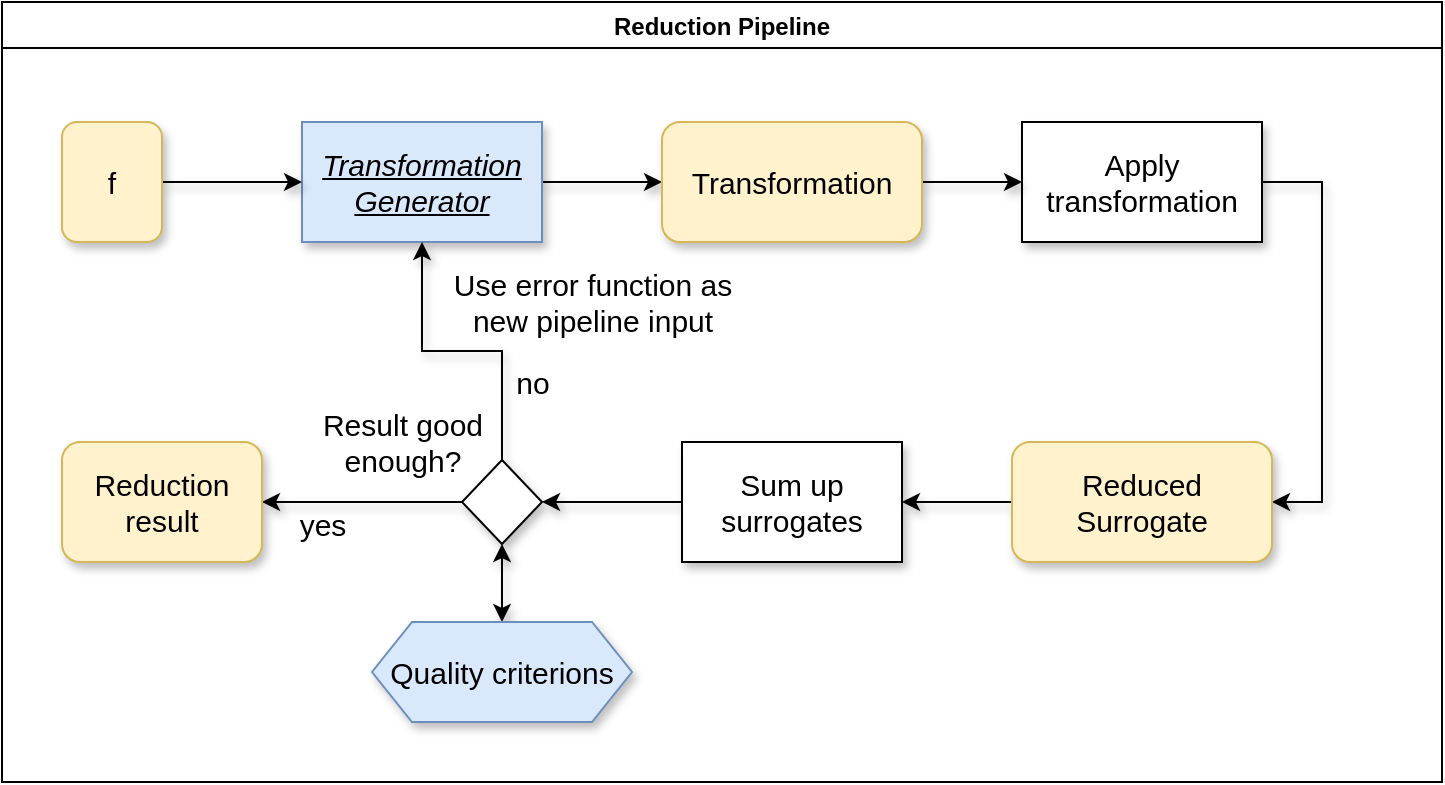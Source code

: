<mxfile version="14.6.13" type="device"><diagram id="zsj0eGG7G4dilS8PAPo8" name="Page-1"><mxGraphModel dx="1422" dy="822" grid="1" gridSize="10" guides="1" tooltips="1" connect="1" arrows="1" fold="1" page="1" pageScale="1" pageWidth="827" pageHeight="1169" math="0" shadow="0"><root><mxCell id="0"/><mxCell id="1" parent="0"/><mxCell id="kO_liUuNvjeUcvEqh1wH-4" value="Reduction Pipeline" style="swimlane;sketch=0;startSize=23;movable=0;" parent="1" vertex="1"><mxGeometry x="40" y="40" width="720" height="390" as="geometry"/></mxCell><mxCell id="kO_liUuNvjeUcvEqh1wH-11" style="edgeStyle=orthogonalEdgeStyle;rounded=0;orthogonalLoop=1;jettySize=auto;html=1;entryX=0;entryY=0.5;entryDx=0;entryDy=0;fontSize=15;shadow=1;" parent="kO_liUuNvjeUcvEqh1wH-4" source="kO_liUuNvjeUcvEqh1wH-5" target="kO_liUuNvjeUcvEqh1wH-8" edge="1"><mxGeometry relative="1" as="geometry"/></mxCell><mxCell id="kO_liUuNvjeUcvEqh1wH-5" value="&lt;i style=&quot;font-size: 15px;&quot;&gt;&lt;u style=&quot;font-size: 15px;&quot;&gt;Transformation Generator&lt;br style=&quot;font-size: 15px;&quot;&gt;&lt;/u&gt;&lt;/i&gt;" style="rounded=0;whiteSpace=wrap;html=1;sketch=0;fillColor=#dae8fc;strokeColor=#6c8ebf;fontSize=15;shadow=1;" parent="kO_liUuNvjeUcvEqh1wH-4" vertex="1"><mxGeometry x="150" y="60" width="120" height="60" as="geometry"/></mxCell><mxCell id="kO_liUuNvjeUcvEqh1wH-10" style="edgeStyle=orthogonalEdgeStyle;rounded=0;orthogonalLoop=1;jettySize=auto;html=1;entryX=0;entryY=0.5;entryDx=0;entryDy=0;fontSize=15;shadow=1;" parent="kO_liUuNvjeUcvEqh1wH-4" source="kO_liUuNvjeUcvEqh1wH-6" target="kO_liUuNvjeUcvEqh1wH-5" edge="1"><mxGeometry relative="1" as="geometry"/></mxCell><mxCell id="kO_liUuNvjeUcvEqh1wH-6" value="&lt;font style=&quot;font-size: 15px;&quot;&gt;f&lt;/font&gt;" style="rounded=1;whiteSpace=wrap;html=1;sketch=0;fillColor=#fff2cc;strokeColor=#d6b656;fontSize=15;shadow=1;" parent="kO_liUuNvjeUcvEqh1wH-4" vertex="1"><mxGeometry x="30" y="60" width="50" height="60" as="geometry"/></mxCell><mxCell id="QchdqFbllNz7ZHo0KmxO-8" style="edgeStyle=orthogonalEdgeStyle;rounded=0;orthogonalLoop=1;jettySize=auto;html=1;entryX=1;entryY=0.5;entryDx=0;entryDy=0;shadow=1;fontSize=15;" edge="1" parent="kO_liUuNvjeUcvEqh1wH-4" source="kO_liUuNvjeUcvEqh1wH-7" target="kO_liUuNvjeUcvEqh1wH-9"><mxGeometry relative="1" as="geometry"><Array as="points"><mxPoint x="660" y="90"/><mxPoint x="660" y="250"/></Array></mxGeometry></mxCell><mxCell id="kO_liUuNvjeUcvEqh1wH-7" value="Apply transformation" style="rounded=0;whiteSpace=wrap;html=1;sketch=0;fontSize=15;shadow=1;" parent="kO_liUuNvjeUcvEqh1wH-4" vertex="1"><mxGeometry x="510" y="60" width="120" height="60" as="geometry"/></mxCell><mxCell id="QchdqFbllNz7ZHo0KmxO-11" style="edgeStyle=orthogonalEdgeStyle;rounded=0;orthogonalLoop=1;jettySize=auto;html=1;entryX=0;entryY=0.5;entryDx=0;entryDy=0;shadow=1;fontSize=15;" edge="1" parent="kO_liUuNvjeUcvEqh1wH-4" source="kO_liUuNvjeUcvEqh1wH-8" target="kO_liUuNvjeUcvEqh1wH-7"><mxGeometry relative="1" as="geometry"/></mxCell><mxCell id="kO_liUuNvjeUcvEqh1wH-8" value="&lt;font style=&quot;font-size: 15px;&quot;&gt;Transformation&lt;/font&gt;" style="rounded=1;whiteSpace=wrap;html=1;sketch=0;fillColor=#fff2cc;strokeColor=#d6b656;fontSize=15;shadow=1;" parent="kO_liUuNvjeUcvEqh1wH-4" vertex="1"><mxGeometry x="330" y="60" width="130" height="60" as="geometry"/></mxCell><mxCell id="QchdqFbllNz7ZHo0KmxO-10" style="edgeStyle=orthogonalEdgeStyle;rounded=0;orthogonalLoop=1;jettySize=auto;html=1;shadow=1;fontSize=15;" edge="1" parent="kO_liUuNvjeUcvEqh1wH-4" source="kO_liUuNvjeUcvEqh1wH-9" target="QchdqFbllNz7ZHo0KmxO-1"><mxGeometry relative="1" as="geometry"/></mxCell><mxCell id="kO_liUuNvjeUcvEqh1wH-9" value="&lt;font style=&quot;font-size: 15px;&quot;&gt;Reduced Surrogate&lt;br style=&quot;font-size: 15px;&quot;&gt;&lt;/font&gt;" style="rounded=1;whiteSpace=wrap;html=1;sketch=0;fillColor=#fff2cc;strokeColor=#d6b656;fontSize=15;shadow=1;" parent="kO_liUuNvjeUcvEqh1wH-4" vertex="1"><mxGeometry x="505" y="220" width="130" height="60" as="geometry"/></mxCell><mxCell id="kO_liUuNvjeUcvEqh1wH-19" value="&lt;div style=&quot;font-size: 15px;&quot;&gt;Result good&lt;/div&gt;&lt;div style=&quot;font-size: 15px;&quot;&gt;enough?&lt;/div&gt;" style="text;html=1;align=center;verticalAlign=middle;resizable=0;points=[];autosize=1;strokeColor=none;fontSize=15;shadow=1;" parent="kO_liUuNvjeUcvEqh1wH-4" vertex="1"><mxGeometry x="150" y="200" width="100" height="40" as="geometry"/></mxCell><mxCell id="kO_liUuNvjeUcvEqh1wH-20" value="yes" style="text;html=1;align=center;verticalAlign=middle;resizable=0;points=[];autosize=1;strokeColor=none;fontSize=15;shadow=1;" parent="kO_liUuNvjeUcvEqh1wH-4" vertex="1"><mxGeometry x="140" y="251" width="40" height="20" as="geometry"/></mxCell><mxCell id="kO_liUuNvjeUcvEqh1wH-21" value="no" style="text;html=1;align=center;verticalAlign=middle;resizable=0;points=[];autosize=1;strokeColor=none;fontSize=15;shadow=1;" parent="kO_liUuNvjeUcvEqh1wH-4" vertex="1"><mxGeometry x="250" y="180" width="30" height="20" as="geometry"/></mxCell><mxCell id="kO_liUuNvjeUcvEqh1wH-22" value="Use error function as&lt;br&gt;new pipeline input" style="text;html=1;align=center;verticalAlign=middle;resizable=0;points=[];autosize=1;strokeColor=none;fontSize=15;shadow=1;" parent="kO_liUuNvjeUcvEqh1wH-4" vertex="1"><mxGeometry x="220" y="130" width="150" height="40" as="geometry"/></mxCell><mxCell id="QchdqFbllNz7ZHo0KmxO-6" style="edgeStyle=orthogonalEdgeStyle;rounded=0;orthogonalLoop=1;jettySize=auto;html=1;entryX=0.5;entryY=1;entryDx=0;entryDy=0;fontSize=15;shadow=1;startArrow=classic;startFill=1;" edge="1" parent="kO_liUuNvjeUcvEqh1wH-4" source="kO_liUuNvjeUcvEqh1wH-25" target="QchdqFbllNz7ZHo0KmxO-2"><mxGeometry relative="1" as="geometry"/></mxCell><mxCell id="kO_liUuNvjeUcvEqh1wH-25" value="Quality criterions" style="shape=hexagon;perimeter=hexagonPerimeter2;whiteSpace=wrap;html=1;fixedSize=1;fillColor=#dae8fc;strokeColor=#6c8ebf;fontSize=15;shadow=1;" parent="kO_liUuNvjeUcvEqh1wH-4" vertex="1"><mxGeometry x="185" y="310" width="130" height="50" as="geometry"/></mxCell><mxCell id="QchdqFbllNz7ZHo0KmxO-9" style="edgeStyle=orthogonalEdgeStyle;rounded=0;orthogonalLoop=1;jettySize=auto;html=1;entryX=1;entryY=0.5;entryDx=0;entryDy=0;shadow=1;fontSize=15;" edge="1" parent="kO_liUuNvjeUcvEqh1wH-4" source="QchdqFbllNz7ZHo0KmxO-1" target="QchdqFbllNz7ZHo0KmxO-2"><mxGeometry relative="1" as="geometry"/></mxCell><mxCell id="QchdqFbllNz7ZHo0KmxO-1" value="Sum up&lt;br style=&quot;font-size: 15px;&quot;&gt;surrogates" style="rounded=0;whiteSpace=wrap;html=1;sketch=0;fontSize=15;shadow=1;" vertex="1" parent="kO_liUuNvjeUcvEqh1wH-4"><mxGeometry x="340" y="220" width="110" height="60" as="geometry"/></mxCell><mxCell id="QchdqFbllNz7ZHo0KmxO-5" style="edgeStyle=orthogonalEdgeStyle;rounded=0;orthogonalLoop=1;jettySize=auto;html=1;entryX=1;entryY=0.5;entryDx=0;entryDy=0;fontSize=15;shadow=1;" edge="1" parent="kO_liUuNvjeUcvEqh1wH-4" source="QchdqFbllNz7ZHo0KmxO-2" target="QchdqFbllNz7ZHo0KmxO-4"><mxGeometry relative="1" as="geometry"><mxPoint x="110" y="250" as="targetPoint"/></mxGeometry></mxCell><mxCell id="QchdqFbllNz7ZHo0KmxO-7" style="edgeStyle=orthogonalEdgeStyle;rounded=0;orthogonalLoop=1;jettySize=auto;html=1;entryX=0.5;entryY=1;entryDx=0;entryDy=0;shadow=1;fontSize=15;" edge="1" parent="kO_liUuNvjeUcvEqh1wH-4" source="QchdqFbllNz7ZHo0KmxO-2" target="kO_liUuNvjeUcvEqh1wH-5"><mxGeometry relative="1" as="geometry"/></mxCell><mxCell id="QchdqFbllNz7ZHo0KmxO-2" value="" style="rhombus;whiteSpace=wrap;html=1;shadow=1;sketch=0;fontSize=15;" vertex="1" parent="kO_liUuNvjeUcvEqh1wH-4"><mxGeometry x="230" y="229" width="40" height="42" as="geometry"/></mxCell><mxCell id="QchdqFbllNz7ZHo0KmxO-4" value="&lt;font style=&quot;font-size: 15px;&quot;&gt;Reduction&lt;br style=&quot;font-size: 15px;&quot;&gt;result&lt;/font&gt;" style="rounded=1;whiteSpace=wrap;html=1;sketch=0;fillColor=#fff2cc;strokeColor=#d6b656;fontSize=15;shadow=1;" vertex="1" parent="kO_liUuNvjeUcvEqh1wH-4"><mxGeometry x="30" y="220" width="100" height="60" as="geometry"/></mxCell></root></mxGraphModel></diagram></mxfile>